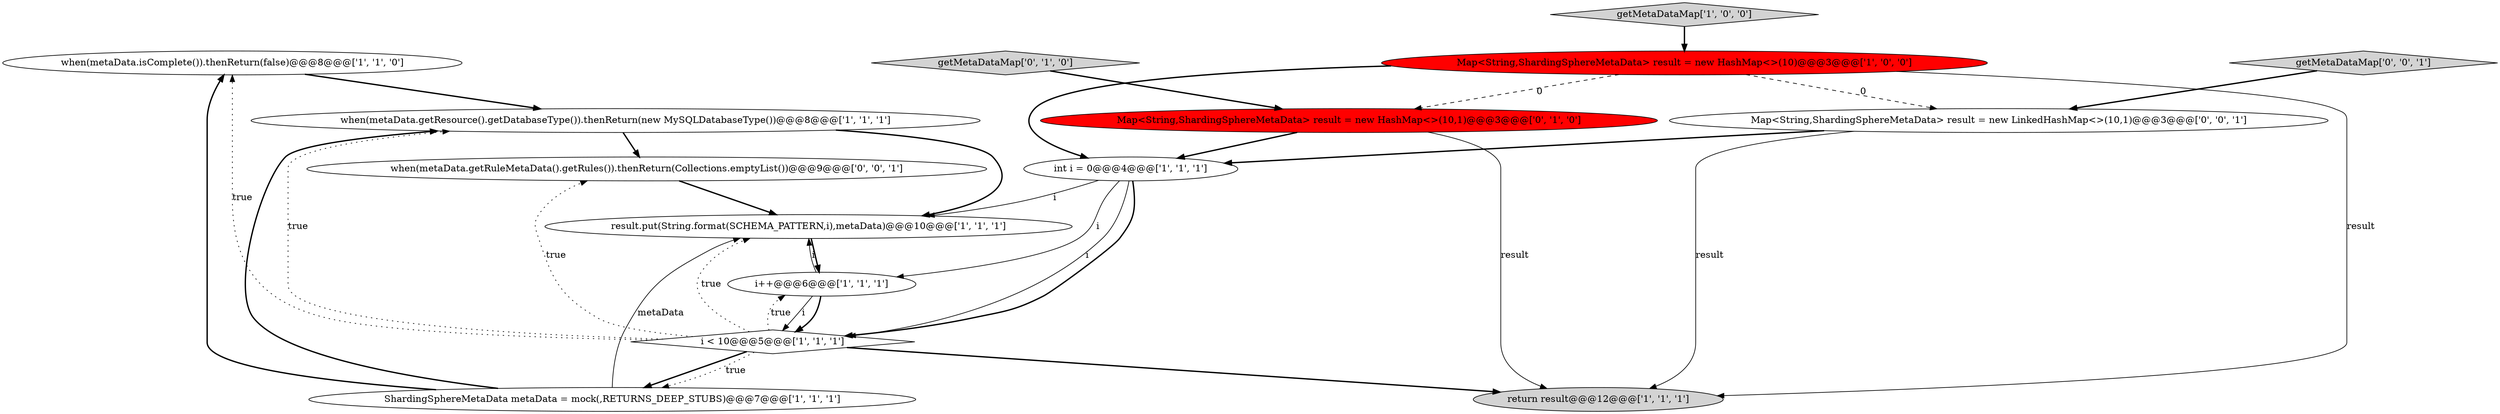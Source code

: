 digraph {
4 [style = filled, label = "when(metaData.isComplete()).thenReturn(false)@@@8@@@['1', '1', '0']", fillcolor = white, shape = ellipse image = "AAA0AAABBB1BBB"];
3 [style = filled, label = "i < 10@@@5@@@['1', '1', '1']", fillcolor = white, shape = diamond image = "AAA0AAABBB1BBB"];
11 [style = filled, label = "getMetaDataMap['0', '1', '0']", fillcolor = lightgray, shape = diamond image = "AAA0AAABBB2BBB"];
2 [style = filled, label = "getMetaDataMap['1', '0', '0']", fillcolor = lightgray, shape = diamond image = "AAA0AAABBB1BBB"];
5 [style = filled, label = "ShardingSphereMetaData metaData = mock(,RETURNS_DEEP_STUBS)@@@7@@@['1', '1', '1']", fillcolor = white, shape = ellipse image = "AAA0AAABBB1BBB"];
12 [style = filled, label = "when(metaData.getRuleMetaData().getRules()).thenReturn(Collections.emptyList())@@@9@@@['0', '0', '1']", fillcolor = white, shape = ellipse image = "AAA0AAABBB3BBB"];
9 [style = filled, label = "result.put(String.format(SCHEMA_PATTERN,i),metaData)@@@10@@@['1', '1', '1']", fillcolor = white, shape = ellipse image = "AAA0AAABBB1BBB"];
1 [style = filled, label = "return result@@@12@@@['1', '1', '1']", fillcolor = lightgray, shape = ellipse image = "AAA0AAABBB1BBB"];
10 [style = filled, label = "Map<String,ShardingSphereMetaData> result = new HashMap<>(10,1)@@@3@@@['0', '1', '0']", fillcolor = red, shape = ellipse image = "AAA1AAABBB2BBB"];
8 [style = filled, label = "int i = 0@@@4@@@['1', '1', '1']", fillcolor = white, shape = ellipse image = "AAA0AAABBB1BBB"];
14 [style = filled, label = "Map<String,ShardingSphereMetaData> result = new LinkedHashMap<>(10,1)@@@3@@@['0', '0', '1']", fillcolor = white, shape = ellipse image = "AAA0AAABBB3BBB"];
7 [style = filled, label = "Map<String,ShardingSphereMetaData> result = new HashMap<>(10)@@@3@@@['1', '0', '0']", fillcolor = red, shape = ellipse image = "AAA1AAABBB1BBB"];
6 [style = filled, label = "when(metaData.getResource().getDatabaseType()).thenReturn(new MySQLDatabaseType())@@@8@@@['1', '1', '1']", fillcolor = white, shape = ellipse image = "AAA0AAABBB1BBB"];
0 [style = filled, label = "i++@@@6@@@['1', '1', '1']", fillcolor = white, shape = ellipse image = "AAA0AAABBB1BBB"];
13 [style = filled, label = "getMetaDataMap['0', '0', '1']", fillcolor = lightgray, shape = diamond image = "AAA0AAABBB3BBB"];
0->3 [style = bold, label=""];
0->9 [style = solid, label="i"];
8->0 [style = solid, label="i"];
9->0 [style = bold, label=""];
8->3 [style = solid, label="i"];
3->1 [style = bold, label=""];
4->6 [style = bold, label=""];
7->14 [style = dashed, label="0"];
5->9 [style = solid, label="metaData"];
8->3 [style = bold, label=""];
3->4 [style = dotted, label="true"];
14->1 [style = solid, label="result"];
3->9 [style = dotted, label="true"];
3->6 [style = dotted, label="true"];
7->8 [style = bold, label=""];
12->9 [style = bold, label=""];
8->9 [style = solid, label="i"];
3->5 [style = bold, label=""];
3->5 [style = dotted, label="true"];
5->6 [style = bold, label=""];
10->8 [style = bold, label=""];
11->10 [style = bold, label=""];
3->12 [style = dotted, label="true"];
5->4 [style = bold, label=""];
0->3 [style = solid, label="i"];
3->0 [style = dotted, label="true"];
7->10 [style = dashed, label="0"];
14->8 [style = bold, label=""];
2->7 [style = bold, label=""];
6->9 [style = bold, label=""];
10->1 [style = solid, label="result"];
13->14 [style = bold, label=""];
7->1 [style = solid, label="result"];
6->12 [style = bold, label=""];
}
